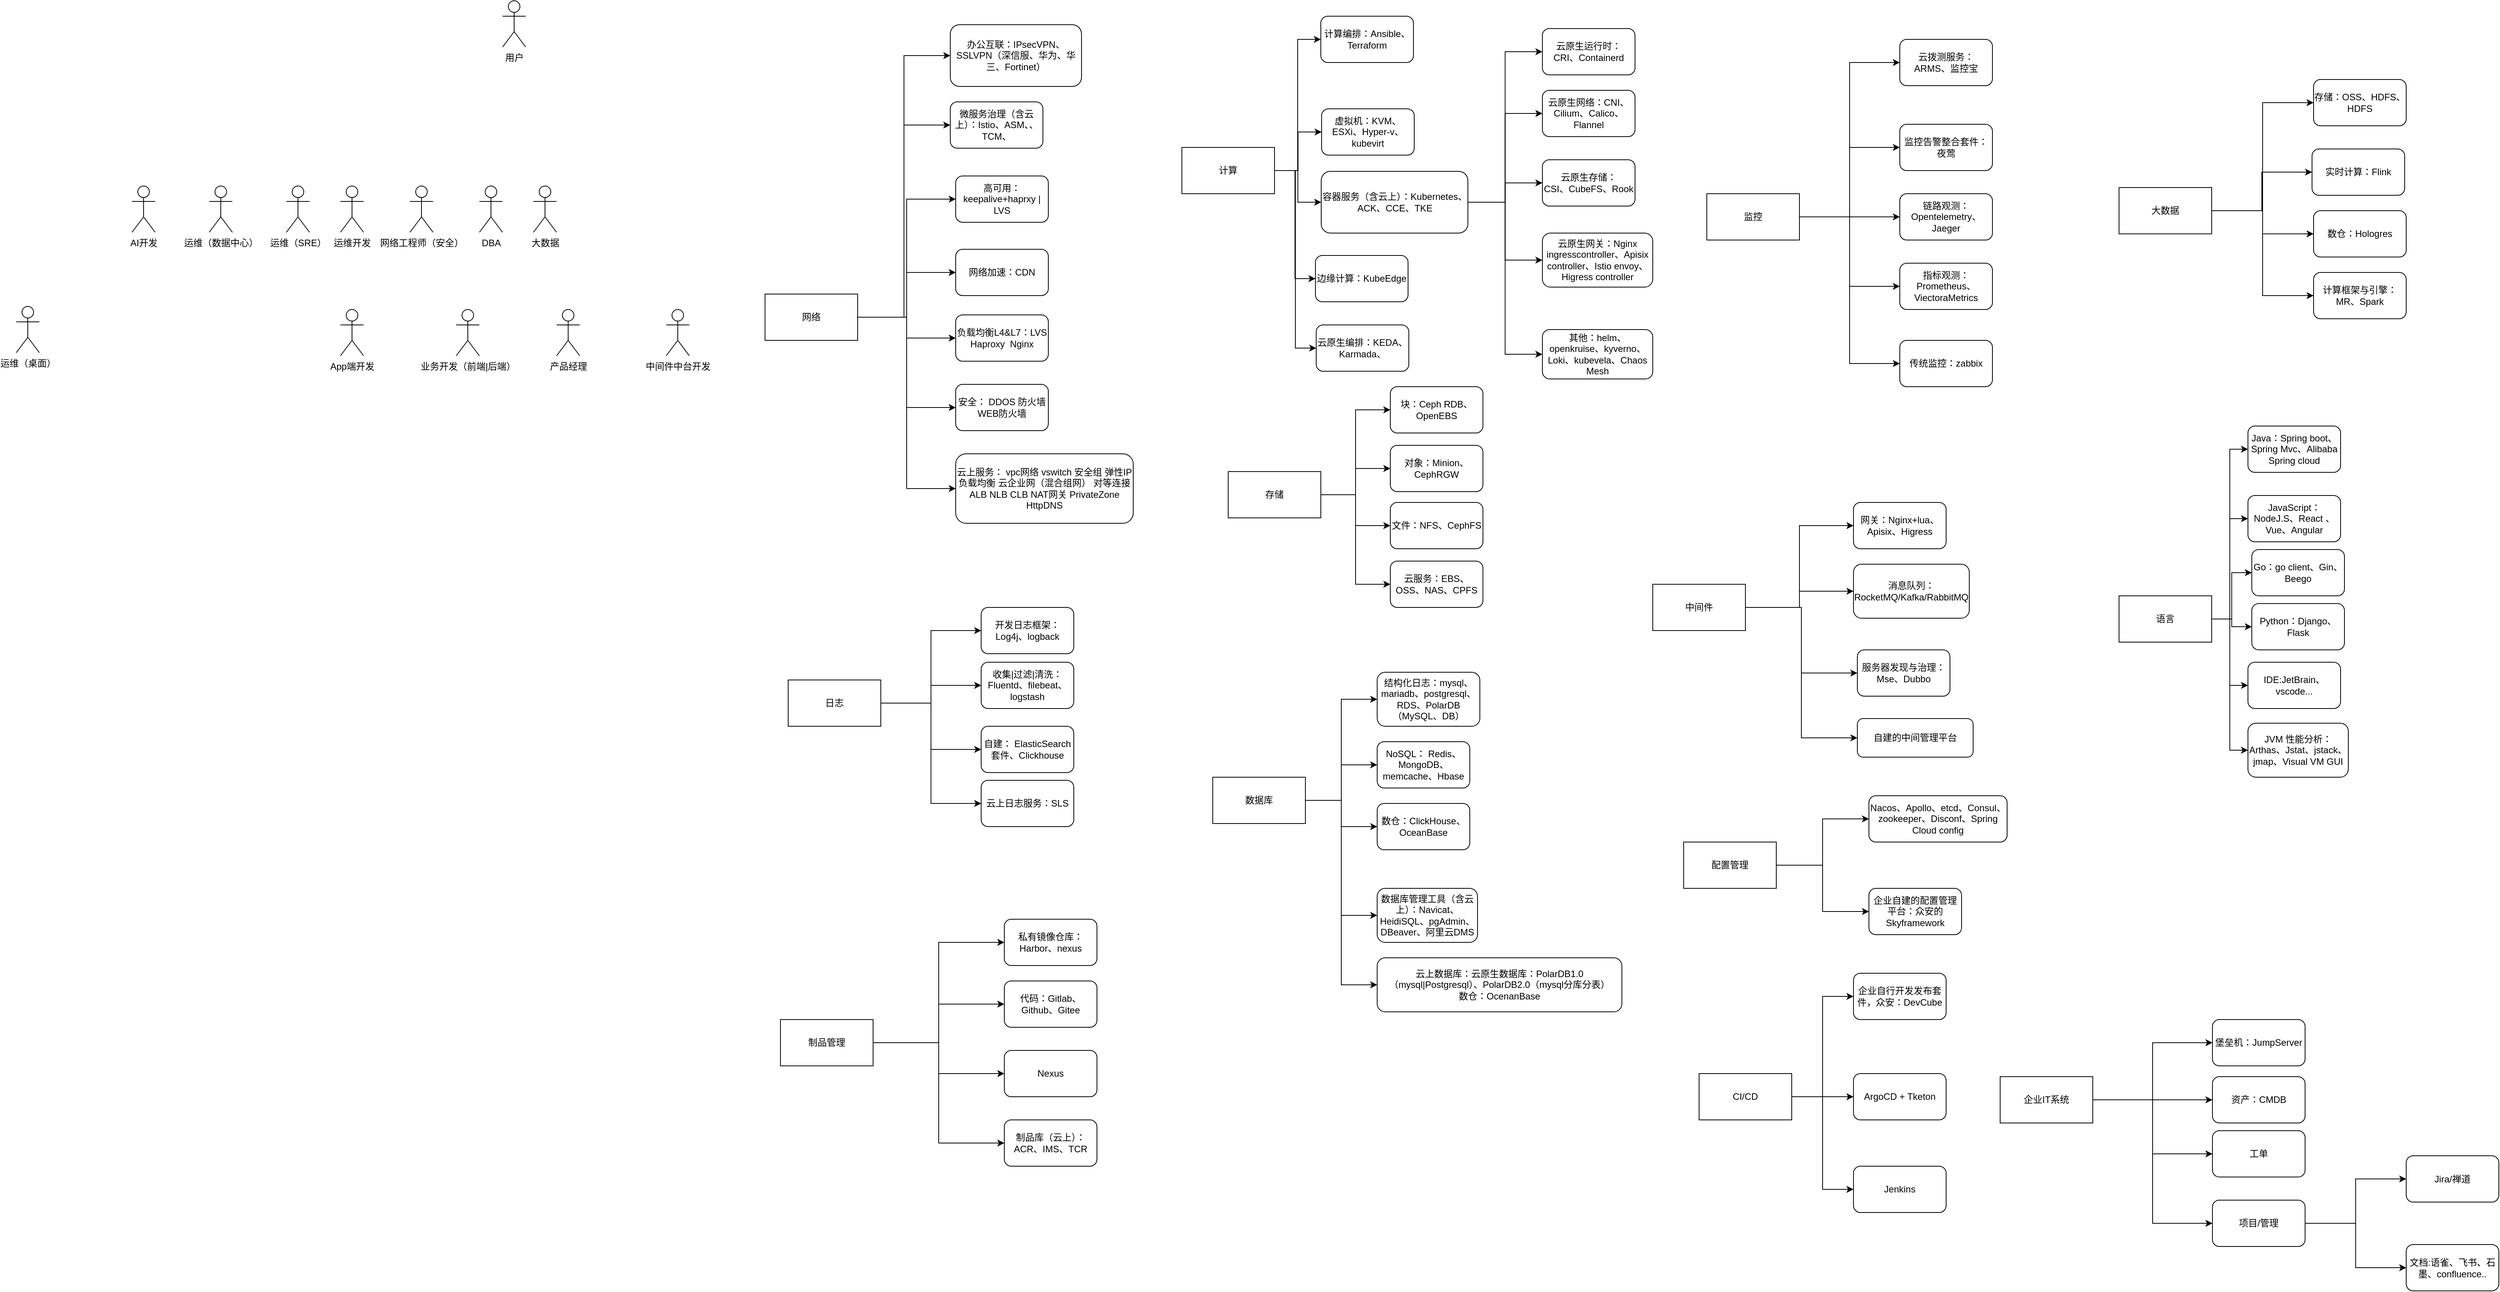 <mxfile version="25.0.3">
  <diagram name="第 1 页" id="kpIQoOo-SqKmBoQv5uoG">
    <mxGraphModel dx="3804" dy="2199" grid="1" gridSize="10" guides="1" tooltips="1" connect="1" arrows="1" fold="1" page="1" pageScale="1" pageWidth="827" pageHeight="1169" math="0" shadow="0">
      <root>
        <mxCell id="0" />
        <mxCell id="1" parent="0" />
        <mxCell id="C2c8WaAtsum3YVKJCmWT-10" style="edgeStyle=orthogonalEdgeStyle;rounded=0;orthogonalLoop=1;jettySize=auto;html=1;entryX=0;entryY=0.5;entryDx=0;entryDy=0;" edge="1" parent="1" source="rpXHInRyXJkPKSwSxWvP-1" target="C2c8WaAtsum3YVKJCmWT-9">
          <mxGeometry relative="1" as="geometry" />
        </mxCell>
        <mxCell id="C2c8WaAtsum3YVKJCmWT-12" style="edgeStyle=orthogonalEdgeStyle;rounded=0;orthogonalLoop=1;jettySize=auto;html=1;entryX=0;entryY=0.5;entryDx=0;entryDy=0;" edge="1" parent="1" source="rpXHInRyXJkPKSwSxWvP-1" target="C2c8WaAtsum3YVKJCmWT-11">
          <mxGeometry relative="1" as="geometry" />
        </mxCell>
        <mxCell id="C2c8WaAtsum3YVKJCmWT-38" style="edgeStyle=orthogonalEdgeStyle;rounded=0;orthogonalLoop=1;jettySize=auto;html=1;entryX=0;entryY=0.5;entryDx=0;entryDy=0;" edge="1" parent="1" source="rpXHInRyXJkPKSwSxWvP-1" target="C2c8WaAtsum3YVKJCmWT-37">
          <mxGeometry relative="1" as="geometry" />
        </mxCell>
        <mxCell id="C2c8WaAtsum3YVKJCmWT-79" style="edgeStyle=orthogonalEdgeStyle;rounded=0;orthogonalLoop=1;jettySize=auto;html=1;entryX=0;entryY=0.5;entryDx=0;entryDy=0;" edge="1" parent="1" source="rpXHInRyXJkPKSwSxWvP-1" target="C2c8WaAtsum3YVKJCmWT-78">
          <mxGeometry relative="1" as="geometry" />
        </mxCell>
        <mxCell id="C2c8WaAtsum3YVKJCmWT-85" style="edgeStyle=orthogonalEdgeStyle;rounded=0;orthogonalLoop=1;jettySize=auto;html=1;entryX=0;entryY=0.5;entryDx=0;entryDy=0;" edge="1" parent="1" source="rpXHInRyXJkPKSwSxWvP-1" target="C2c8WaAtsum3YVKJCmWT-84">
          <mxGeometry relative="1" as="geometry" />
        </mxCell>
        <mxCell id="rpXHInRyXJkPKSwSxWvP-1" value="计算" style="rounded=0;whiteSpace=wrap;html=1;" parent="1" vertex="1">
          <mxGeometry x="240" y="-320" width="120" height="60" as="geometry" />
        </mxCell>
        <mxCell id="rpXHInRyXJkPKSwSxWvP-61" style="edgeStyle=orthogonalEdgeStyle;rounded=0;orthogonalLoop=1;jettySize=auto;html=1;entryX=0;entryY=0.5;entryDx=0;entryDy=0;" parent="1" source="rpXHInRyXJkPKSwSxWvP-2" target="rpXHInRyXJkPKSwSxWvP-60" edge="1">
          <mxGeometry relative="1" as="geometry" />
        </mxCell>
        <mxCell id="rpXHInRyXJkPKSwSxWvP-68" style="edgeStyle=orthogonalEdgeStyle;rounded=0;orthogonalLoop=1;jettySize=auto;html=1;entryX=0;entryY=0.5;entryDx=0;entryDy=0;" parent="1" source="rpXHInRyXJkPKSwSxWvP-2" target="rpXHInRyXJkPKSwSxWvP-66" edge="1">
          <mxGeometry relative="1" as="geometry" />
        </mxCell>
        <mxCell id="rpXHInRyXJkPKSwSxWvP-69" style="edgeStyle=orthogonalEdgeStyle;rounded=0;orthogonalLoop=1;jettySize=auto;html=1;" parent="1" source="rpXHInRyXJkPKSwSxWvP-2" target="rpXHInRyXJkPKSwSxWvP-67" edge="1">
          <mxGeometry relative="1" as="geometry" />
        </mxCell>
        <mxCell id="rpXHInRyXJkPKSwSxWvP-73" style="edgeStyle=orthogonalEdgeStyle;rounded=0;orthogonalLoop=1;jettySize=auto;html=1;entryX=0;entryY=0.5;entryDx=0;entryDy=0;" parent="1" source="rpXHInRyXJkPKSwSxWvP-2" target="rpXHInRyXJkPKSwSxWvP-71" edge="1">
          <mxGeometry relative="1" as="geometry" />
        </mxCell>
        <mxCell id="C2c8WaAtsum3YVKJCmWT-29" style="edgeStyle=orthogonalEdgeStyle;rounded=0;orthogonalLoop=1;jettySize=auto;html=1;entryX=0;entryY=0.5;entryDx=0;entryDy=0;" edge="1" parent="1" source="rpXHInRyXJkPKSwSxWvP-2" target="rpXHInRyXJkPKSwSxWvP-70">
          <mxGeometry relative="1" as="geometry" />
        </mxCell>
        <mxCell id="C2c8WaAtsum3YVKJCmWT-36" style="edgeStyle=orthogonalEdgeStyle;rounded=0;orthogonalLoop=1;jettySize=auto;html=1;entryX=0;entryY=0.5;entryDx=0;entryDy=0;" edge="1" parent="1" source="rpXHInRyXJkPKSwSxWvP-2" target="C2c8WaAtsum3YVKJCmWT-35">
          <mxGeometry relative="1" as="geometry" />
        </mxCell>
        <mxCell id="C2c8WaAtsum3YVKJCmWT-63" style="edgeStyle=orthogonalEdgeStyle;rounded=0;orthogonalLoop=1;jettySize=auto;html=1;entryX=0;entryY=0.5;entryDx=0;entryDy=0;" edge="1" parent="1" source="rpXHInRyXJkPKSwSxWvP-2" target="C2c8WaAtsum3YVKJCmWT-62">
          <mxGeometry relative="1" as="geometry" />
        </mxCell>
        <mxCell id="rpXHInRyXJkPKSwSxWvP-2" value="网络" style="rounded=0;whiteSpace=wrap;html=1;" parent="1" vertex="1">
          <mxGeometry x="-300" y="-130" width="120" height="60" as="geometry" />
        </mxCell>
        <mxCell id="rpXHInRyXJkPKSwSxWvP-74" style="edgeStyle=orthogonalEdgeStyle;rounded=0;orthogonalLoop=1;jettySize=auto;html=1;entryX=0;entryY=0.5;entryDx=0;entryDy=0;" parent="1" source="rpXHInRyXJkPKSwSxWvP-3" target="rpXHInRyXJkPKSwSxWvP-64" edge="1">
          <mxGeometry relative="1" as="geometry" />
        </mxCell>
        <mxCell id="rpXHInRyXJkPKSwSxWvP-75" style="edgeStyle=orthogonalEdgeStyle;rounded=0;orthogonalLoop=1;jettySize=auto;html=1;entryX=0;entryY=0.5;entryDx=0;entryDy=0;" parent="1" source="rpXHInRyXJkPKSwSxWvP-3" target="rpXHInRyXJkPKSwSxWvP-62" edge="1">
          <mxGeometry relative="1" as="geometry" />
        </mxCell>
        <mxCell id="rpXHInRyXJkPKSwSxWvP-76" style="edgeStyle=orthogonalEdgeStyle;rounded=0;orthogonalLoop=1;jettySize=auto;html=1;entryX=0;entryY=0.5;entryDx=0;entryDy=0;" parent="1" source="rpXHInRyXJkPKSwSxWvP-3" target="rpXHInRyXJkPKSwSxWvP-63" edge="1">
          <mxGeometry relative="1" as="geometry" />
        </mxCell>
        <mxCell id="C2c8WaAtsum3YVKJCmWT-45" style="edgeStyle=orthogonalEdgeStyle;rounded=0;orthogonalLoop=1;jettySize=auto;html=1;entryX=0;entryY=0.5;entryDx=0;entryDy=0;" edge="1" parent="1" source="rpXHInRyXJkPKSwSxWvP-3" target="C2c8WaAtsum3YVKJCmWT-44">
          <mxGeometry relative="1" as="geometry" />
        </mxCell>
        <mxCell id="rpXHInRyXJkPKSwSxWvP-3" value="存储" style="rounded=0;whiteSpace=wrap;html=1;" parent="1" vertex="1">
          <mxGeometry x="300" y="100" width="120" height="60" as="geometry" />
        </mxCell>
        <mxCell id="C2c8WaAtsum3YVKJCmWT-3" style="edgeStyle=orthogonalEdgeStyle;rounded=0;orthogonalLoop=1;jettySize=auto;html=1;entryX=0;entryY=0.5;entryDx=0;entryDy=0;" edge="1" parent="1" source="rpXHInRyXJkPKSwSxWvP-4" target="C2c8WaAtsum3YVKJCmWT-2">
          <mxGeometry relative="1" as="geometry" />
        </mxCell>
        <mxCell id="C2c8WaAtsum3YVKJCmWT-5" style="edgeStyle=orthogonalEdgeStyle;rounded=0;orthogonalLoop=1;jettySize=auto;html=1;entryX=0;entryY=0.5;entryDx=0;entryDy=0;" edge="1" parent="1" source="rpXHInRyXJkPKSwSxWvP-4" target="C2c8WaAtsum3YVKJCmWT-4">
          <mxGeometry relative="1" as="geometry" />
        </mxCell>
        <mxCell id="C2c8WaAtsum3YVKJCmWT-18" style="edgeStyle=orthogonalEdgeStyle;rounded=0;orthogonalLoop=1;jettySize=auto;html=1;entryX=0;entryY=0.5;entryDx=0;entryDy=0;" edge="1" parent="1" source="rpXHInRyXJkPKSwSxWvP-4" target="C2c8WaAtsum3YVKJCmWT-17">
          <mxGeometry relative="1" as="geometry" />
        </mxCell>
        <mxCell id="rpXHInRyXJkPKSwSxWvP-4" value="CI/CD" style="rounded=0;whiteSpace=wrap;html=1;" parent="1" vertex="1">
          <mxGeometry x="910" y="880" width="120" height="60" as="geometry" />
        </mxCell>
        <mxCell id="C2c8WaAtsum3YVKJCmWT-6" style="edgeStyle=orthogonalEdgeStyle;rounded=0;orthogonalLoop=1;jettySize=auto;html=1;entryX=0;entryY=0.5;entryDx=0;entryDy=0;" edge="1" parent="1" source="rpXHInRyXJkPKSwSxWvP-5" target="rpXHInRyXJkPKSwSxWvP-51">
          <mxGeometry relative="1" as="geometry" />
        </mxCell>
        <mxCell id="C2c8WaAtsum3YVKJCmWT-7" style="edgeStyle=orthogonalEdgeStyle;rounded=0;orthogonalLoop=1;jettySize=auto;html=1;entryX=0;entryY=0.5;entryDx=0;entryDy=0;" edge="1" parent="1" source="rpXHInRyXJkPKSwSxWvP-5" target="rpXHInRyXJkPKSwSxWvP-50">
          <mxGeometry relative="1" as="geometry" />
        </mxCell>
        <mxCell id="C2c8WaAtsum3YVKJCmWT-21" style="edgeStyle=orthogonalEdgeStyle;rounded=0;orthogonalLoop=1;jettySize=auto;html=1;entryX=0;entryY=0.5;entryDx=0;entryDy=0;" edge="1" parent="1" source="rpXHInRyXJkPKSwSxWvP-5" target="C2c8WaAtsum3YVKJCmWT-20">
          <mxGeometry relative="1" as="geometry" />
        </mxCell>
        <mxCell id="C2c8WaAtsum3YVKJCmWT-23" style="edgeStyle=orthogonalEdgeStyle;rounded=0;orthogonalLoop=1;jettySize=auto;html=1;entryX=0;entryY=0.5;entryDx=0;entryDy=0;" edge="1" parent="1" source="rpXHInRyXJkPKSwSxWvP-5" target="C2c8WaAtsum3YVKJCmWT-22">
          <mxGeometry relative="1" as="geometry" />
        </mxCell>
        <mxCell id="C2c8WaAtsum3YVKJCmWT-30" style="edgeStyle=orthogonalEdgeStyle;rounded=0;orthogonalLoop=1;jettySize=auto;html=1;entryX=0;entryY=0.5;entryDx=0;entryDy=0;" edge="1" parent="1" source="rpXHInRyXJkPKSwSxWvP-5" target="C2c8WaAtsum3YVKJCmWT-24">
          <mxGeometry relative="1" as="geometry" />
        </mxCell>
        <mxCell id="rpXHInRyXJkPKSwSxWvP-5" value="监控" style="rounded=0;whiteSpace=wrap;html=1;" parent="1" vertex="1">
          <mxGeometry x="920" y="-260" width="120" height="60" as="geometry" />
        </mxCell>
        <mxCell id="C2c8WaAtsum3YVKJCmWT-13" style="edgeStyle=orthogonalEdgeStyle;rounded=0;orthogonalLoop=1;jettySize=auto;html=1;entryX=0;entryY=0.5;entryDx=0;entryDy=0;" edge="1" parent="1" source="rpXHInRyXJkPKSwSxWvP-8" target="rpXHInRyXJkPKSwSxWvP-57">
          <mxGeometry relative="1" as="geometry" />
        </mxCell>
        <mxCell id="C2c8WaAtsum3YVKJCmWT-14" style="edgeStyle=orthogonalEdgeStyle;rounded=0;orthogonalLoop=1;jettySize=auto;html=1;entryX=0;entryY=0.5;entryDx=0;entryDy=0;" edge="1" parent="1" source="rpXHInRyXJkPKSwSxWvP-8" target="rpXHInRyXJkPKSwSxWvP-58">
          <mxGeometry relative="1" as="geometry" />
        </mxCell>
        <mxCell id="C2c8WaAtsum3YVKJCmWT-15" style="edgeStyle=orthogonalEdgeStyle;rounded=0;orthogonalLoop=1;jettySize=auto;html=1;entryX=0;entryY=0.5;entryDx=0;entryDy=0;" edge="1" parent="1" source="rpXHInRyXJkPKSwSxWvP-8" target="rpXHInRyXJkPKSwSxWvP-59">
          <mxGeometry relative="1" as="geometry" />
        </mxCell>
        <mxCell id="C2c8WaAtsum3YVKJCmWT-43" style="edgeStyle=orthogonalEdgeStyle;rounded=0;orthogonalLoop=1;jettySize=auto;html=1;entryX=0;entryY=0.5;entryDx=0;entryDy=0;" edge="1" parent="1" source="rpXHInRyXJkPKSwSxWvP-8" target="C2c8WaAtsum3YVKJCmWT-42">
          <mxGeometry relative="1" as="geometry" />
        </mxCell>
        <mxCell id="rpXHInRyXJkPKSwSxWvP-8" value="制品管理" style="rounded=0;whiteSpace=wrap;html=1;" parent="1" vertex="1">
          <mxGeometry x="-280" y="810" width="120" height="60" as="geometry" />
        </mxCell>
        <mxCell id="rpXHInRyXJkPKSwSxWvP-56" style="edgeStyle=orthogonalEdgeStyle;rounded=0;orthogonalLoop=1;jettySize=auto;html=1;" parent="1" source="rpXHInRyXJkPKSwSxWvP-9" target="rpXHInRyXJkPKSwSxWvP-55" edge="1">
          <mxGeometry relative="1" as="geometry" />
        </mxCell>
        <mxCell id="C2c8WaAtsum3YVKJCmWT-1" style="edgeStyle=orthogonalEdgeStyle;rounded=0;orthogonalLoop=1;jettySize=auto;html=1;entryX=0;entryY=0.5;entryDx=0;entryDy=0;" edge="1" parent="1" source="rpXHInRyXJkPKSwSxWvP-9" target="rpXHInRyXJkPKSwSxWvP-72">
          <mxGeometry relative="1" as="geometry" />
        </mxCell>
        <mxCell id="C2c8WaAtsum3YVKJCmWT-76" style="edgeStyle=orthogonalEdgeStyle;rounded=0;orthogonalLoop=1;jettySize=auto;html=1;entryX=0;entryY=0.5;entryDx=0;entryDy=0;" edge="1" parent="1" source="rpXHInRyXJkPKSwSxWvP-9" target="C2c8WaAtsum3YVKJCmWT-74">
          <mxGeometry relative="1" as="geometry" />
        </mxCell>
        <mxCell id="C2c8WaAtsum3YVKJCmWT-77" style="edgeStyle=orthogonalEdgeStyle;rounded=0;orthogonalLoop=1;jettySize=auto;html=1;entryX=0;entryY=0.5;entryDx=0;entryDy=0;" edge="1" parent="1" source="rpXHInRyXJkPKSwSxWvP-9" target="C2c8WaAtsum3YVKJCmWT-75">
          <mxGeometry relative="1" as="geometry" />
        </mxCell>
        <mxCell id="rpXHInRyXJkPKSwSxWvP-9" value="日志" style="rounded=0;whiteSpace=wrap;html=1;" parent="1" vertex="1">
          <mxGeometry x="-270" y="370" width="120" height="60" as="geometry" />
        </mxCell>
        <mxCell id="rpXHInRyXJkPKSwSxWvP-53" style="edgeStyle=orthogonalEdgeStyle;rounded=0;orthogonalLoop=1;jettySize=auto;html=1;entryX=0;entryY=0.5;entryDx=0;entryDy=0;" parent="1" source="rpXHInRyXJkPKSwSxWvP-10" target="rpXHInRyXJkPKSwSxWvP-47" edge="1">
          <mxGeometry relative="1" as="geometry" />
        </mxCell>
        <mxCell id="rpXHInRyXJkPKSwSxWvP-54" style="edgeStyle=orthogonalEdgeStyle;rounded=0;orthogonalLoop=1;jettySize=auto;html=1;entryX=0;entryY=0.5;entryDx=0;entryDy=0;" parent="1" source="rpXHInRyXJkPKSwSxWvP-10" target="rpXHInRyXJkPKSwSxWvP-48" edge="1">
          <mxGeometry relative="1" as="geometry" />
        </mxCell>
        <mxCell id="C2c8WaAtsum3YVKJCmWT-33" style="edgeStyle=orthogonalEdgeStyle;rounded=0;orthogonalLoop=1;jettySize=auto;html=1;entryX=0;entryY=0.5;entryDx=0;entryDy=0;" edge="1" parent="1" source="rpXHInRyXJkPKSwSxWvP-10" target="C2c8WaAtsum3YVKJCmWT-32">
          <mxGeometry relative="1" as="geometry" />
        </mxCell>
        <mxCell id="C2c8WaAtsum3YVKJCmWT-34" style="edgeStyle=orthogonalEdgeStyle;rounded=0;orthogonalLoop=1;jettySize=auto;html=1;entryX=0;entryY=0.5;entryDx=0;entryDy=0;" edge="1" parent="1" source="rpXHInRyXJkPKSwSxWvP-10" target="C2c8WaAtsum3YVKJCmWT-31">
          <mxGeometry relative="1" as="geometry" />
        </mxCell>
        <mxCell id="rpXHInRyXJkPKSwSxWvP-10" value="中间件" style="rounded=0;whiteSpace=wrap;html=1;" parent="1" vertex="1">
          <mxGeometry x="850" y="246" width="120" height="60" as="geometry" />
        </mxCell>
        <mxCell id="rpXHInRyXJkPKSwSxWvP-11" value="用户" style="shape=umlActor;verticalLabelPosition=bottom;verticalAlign=top;html=1;outlineConnect=0;" parent="1" vertex="1">
          <mxGeometry x="-640" y="-510" width="30" height="60" as="geometry" />
        </mxCell>
        <mxCell id="rpXHInRyXJkPKSwSxWvP-14" value="运维（桌面&lt;span style=&quot;background-color: initial;&quot;&gt;）&lt;/span&gt;" style="shape=umlActor;verticalLabelPosition=bottom;verticalAlign=top;html=1;outlineConnect=0;" parent="1" vertex="1">
          <mxGeometry x="-1270" y="-114" width="30" height="60" as="geometry" />
        </mxCell>
        <mxCell id="rpXHInRyXJkPKSwSxWvP-15" value="运维（SRE）" style="shape=umlActor;verticalLabelPosition=bottom;verticalAlign=top;html=1;outlineConnect=0;" parent="1" vertex="1">
          <mxGeometry x="-920" y="-270" width="30" height="60" as="geometry" />
        </mxCell>
        <mxCell id="rpXHInRyXJkPKSwSxWvP-16" value="产品经理" style="shape=umlActor;verticalLabelPosition=bottom;verticalAlign=top;html=1;outlineConnect=0;" parent="1" vertex="1">
          <mxGeometry x="-570" y="-110" width="30" height="60" as="geometry" />
        </mxCell>
        <mxCell id="rpXHInRyXJkPKSwSxWvP-18" value="运维（数据中心&lt;span style=&quot;background-color: initial;&quot;&gt;）&lt;/span&gt;" style="shape=umlActor;verticalLabelPosition=bottom;verticalAlign=top;html=1;outlineConnect=0;" parent="1" vertex="1">
          <mxGeometry x="-1020" y="-270" width="30" height="60" as="geometry" />
        </mxCell>
        <mxCell id="rpXHInRyXJkPKSwSxWvP-43" style="edgeStyle=orthogonalEdgeStyle;rounded=0;orthogonalLoop=1;jettySize=auto;html=1;entryX=0;entryY=0.5;entryDx=0;entryDy=0;" parent="1" source="rpXHInRyXJkPKSwSxWvP-21" target="rpXHInRyXJkPKSwSxWvP-39" edge="1">
          <mxGeometry relative="1" as="geometry" />
        </mxCell>
        <mxCell id="rpXHInRyXJkPKSwSxWvP-44" style="edgeStyle=orthogonalEdgeStyle;rounded=0;orthogonalLoop=1;jettySize=auto;html=1;" parent="1" source="rpXHInRyXJkPKSwSxWvP-21" target="rpXHInRyXJkPKSwSxWvP-40" edge="1">
          <mxGeometry relative="1" as="geometry" />
        </mxCell>
        <mxCell id="rpXHInRyXJkPKSwSxWvP-45" style="edgeStyle=orthogonalEdgeStyle;rounded=0;orthogonalLoop=1;jettySize=auto;html=1;entryX=0;entryY=0.5;entryDx=0;entryDy=0;" parent="1" source="rpXHInRyXJkPKSwSxWvP-21" target="rpXHInRyXJkPKSwSxWvP-41" edge="1">
          <mxGeometry relative="1" as="geometry" />
        </mxCell>
        <mxCell id="rpXHInRyXJkPKSwSxWvP-46" style="edgeStyle=orthogonalEdgeStyle;rounded=0;orthogonalLoop=1;jettySize=auto;html=1;entryX=0;entryY=0.5;entryDx=0;entryDy=0;" parent="1" source="rpXHInRyXJkPKSwSxWvP-21" target="rpXHInRyXJkPKSwSxWvP-42" edge="1">
          <mxGeometry relative="1" as="geometry" />
        </mxCell>
        <mxCell id="C2c8WaAtsum3YVKJCmWT-65" style="edgeStyle=orthogonalEdgeStyle;rounded=0;orthogonalLoop=1;jettySize=auto;html=1;entryX=0;entryY=0.5;entryDx=0;entryDy=0;" edge="1" parent="1" source="rpXHInRyXJkPKSwSxWvP-21" target="C2c8WaAtsum3YVKJCmWT-64">
          <mxGeometry relative="1" as="geometry" />
        </mxCell>
        <mxCell id="rpXHInRyXJkPKSwSxWvP-21" value="数据库" style="rounded=0;whiteSpace=wrap;html=1;" parent="1" vertex="1">
          <mxGeometry x="280" y="496" width="120" height="60" as="geometry" />
        </mxCell>
        <mxCell id="rpXHInRyXJkPKSwSxWvP-32" style="edgeStyle=orthogonalEdgeStyle;rounded=0;orthogonalLoop=1;jettySize=auto;html=1;entryX=0;entryY=0.5;entryDx=0;entryDy=0;" parent="1" source="rpXHInRyXJkPKSwSxWvP-29" target="rpXHInRyXJkPKSwSxWvP-34" edge="1">
          <mxGeometry relative="1" as="geometry">
            <mxPoint x="994" y="435" as="targetPoint" />
          </mxGeometry>
        </mxCell>
        <mxCell id="C2c8WaAtsum3YVKJCmWT-96" style="edgeStyle=orthogonalEdgeStyle;rounded=0;orthogonalLoop=1;jettySize=auto;html=1;entryX=0;entryY=0.5;entryDx=0;entryDy=0;" edge="1" parent="1" source="rpXHInRyXJkPKSwSxWvP-29" target="C2c8WaAtsum3YVKJCmWT-95">
          <mxGeometry relative="1" as="geometry" />
        </mxCell>
        <mxCell id="C2c8WaAtsum3YVKJCmWT-101" style="edgeStyle=orthogonalEdgeStyle;rounded=0;orthogonalLoop=1;jettySize=auto;html=1;entryX=0;entryY=0.5;entryDx=0;entryDy=0;" edge="1" parent="1" source="rpXHInRyXJkPKSwSxWvP-29" target="C2c8WaAtsum3YVKJCmWT-98">
          <mxGeometry relative="1" as="geometry" />
        </mxCell>
        <mxCell id="C2c8WaAtsum3YVKJCmWT-102" style="edgeStyle=orthogonalEdgeStyle;rounded=0;orthogonalLoop=1;jettySize=auto;html=1;entryX=0;entryY=0.5;entryDx=0;entryDy=0;" edge="1" parent="1" source="rpXHInRyXJkPKSwSxWvP-29" target="C2c8WaAtsum3YVKJCmWT-100">
          <mxGeometry relative="1" as="geometry" />
        </mxCell>
        <mxCell id="C2c8WaAtsum3YVKJCmWT-103" style="edgeStyle=orthogonalEdgeStyle;rounded=0;orthogonalLoop=1;jettySize=auto;html=1;entryX=0;entryY=0.5;entryDx=0;entryDy=0;" edge="1" parent="1" source="rpXHInRyXJkPKSwSxWvP-29" target="C2c8WaAtsum3YVKJCmWT-97">
          <mxGeometry relative="1" as="geometry" />
        </mxCell>
        <mxCell id="C2c8WaAtsum3YVKJCmWT-104" style="edgeStyle=orthogonalEdgeStyle;rounded=0;orthogonalLoop=1;jettySize=auto;html=1;entryX=0;entryY=0.5;entryDx=0;entryDy=0;" edge="1" parent="1" source="rpXHInRyXJkPKSwSxWvP-29" target="C2c8WaAtsum3YVKJCmWT-99">
          <mxGeometry relative="1" as="geometry" />
        </mxCell>
        <mxCell id="rpXHInRyXJkPKSwSxWvP-29" value="语言" style="rounded=0;whiteSpace=wrap;html=1;" parent="1" vertex="1">
          <mxGeometry x="1454" y="261" width="120" height="60" as="geometry" />
        </mxCell>
        <mxCell id="rpXHInRyXJkPKSwSxWvP-33" value="资产：CMDB" style="rounded=1;whiteSpace=wrap;html=1;" parent="1" vertex="1">
          <mxGeometry x="1575" y="884" width="120" height="60" as="geometry" />
        </mxCell>
        <mxCell id="rpXHInRyXJkPKSwSxWvP-34" value="IDE:JetBrain、vscode..." style="rounded=1;whiteSpace=wrap;html=1;" parent="1" vertex="1">
          <mxGeometry x="1621" y="347" width="120" height="60" as="geometry" />
        </mxCell>
        <mxCell id="rpXHInRyXJkPKSwSxWvP-37" style="edgeStyle=orthogonalEdgeStyle;rounded=0;orthogonalLoop=1;jettySize=auto;html=1;entryX=0;entryY=0.5;entryDx=0;entryDy=0;" parent="1" source="rpXHInRyXJkPKSwSxWvP-35" target="rpXHInRyXJkPKSwSxWvP-36" edge="1">
          <mxGeometry relative="1" as="geometry" />
        </mxCell>
        <mxCell id="C2c8WaAtsum3YVKJCmWT-16" style="edgeStyle=orthogonalEdgeStyle;rounded=0;orthogonalLoop=1;jettySize=auto;html=1;entryX=0;entryY=0.5;entryDx=0;entryDy=0;" edge="1" parent="1" source="rpXHInRyXJkPKSwSxWvP-35" target="rpXHInRyXJkPKSwSxWvP-52">
          <mxGeometry relative="1" as="geometry" />
        </mxCell>
        <mxCell id="rpXHInRyXJkPKSwSxWvP-35" value="配置管理" style="rounded=0;whiteSpace=wrap;html=1;" parent="1" vertex="1">
          <mxGeometry x="890" y="580" width="120" height="60" as="geometry" />
        </mxCell>
        <mxCell id="rpXHInRyXJkPKSwSxWvP-36" value="Nacos、Apollo、etcd、Consul、zookeeper、Disconf、Spring Cloud config" style="rounded=1;whiteSpace=wrap;html=1;" parent="1" vertex="1">
          <mxGeometry x="1130" y="520" width="179" height="60" as="geometry" />
        </mxCell>
        <mxCell id="rpXHInRyXJkPKSwSxWvP-39" value="结构化日志：mysql、mariadb、postgresql、RDS、PolarDB（MySQL、DB）" style="rounded=1;whiteSpace=wrap;html=1;" parent="1" vertex="1">
          <mxGeometry x="493" y="360" width="133" height="70" as="geometry" />
        </mxCell>
        <mxCell id="rpXHInRyXJkPKSwSxWvP-40" value="NoSQL： Redis、MongoDB、memcache、Hbase" style="rounded=1;whiteSpace=wrap;html=1;" parent="1" vertex="1">
          <mxGeometry x="493" y="450" width="120" height="60" as="geometry" />
        </mxCell>
        <mxCell id="rpXHInRyXJkPKSwSxWvP-41" value="数仓：ClickHouse、OceanBase" style="rounded=1;whiteSpace=wrap;html=1;" parent="1" vertex="1">
          <mxGeometry x="493" y="530" width="120" height="60" as="geometry" />
        </mxCell>
        <mxCell id="rpXHInRyXJkPKSwSxWvP-42" value="数据库管理工具（含云上）：Navicat、HeidiSQL、pgAdmin、DBeaver、阿里云DMS" style="rounded=1;whiteSpace=wrap;html=1;" parent="1" vertex="1">
          <mxGeometry x="493" y="640" width="130" height="70" as="geometry" />
        </mxCell>
        <mxCell id="rpXHInRyXJkPKSwSxWvP-47" value="消息队列：RocketMQ/Kafka/RabbitMQ" style="rounded=1;whiteSpace=wrap;html=1;" parent="1" vertex="1">
          <mxGeometry x="1110" y="220" width="150" height="70" as="geometry" />
        </mxCell>
        <mxCell id="rpXHInRyXJkPKSwSxWvP-48" value="自建的中间管理平台" style="rounded=1;whiteSpace=wrap;html=1;" parent="1" vertex="1">
          <mxGeometry x="1115" y="420" width="150" height="50" as="geometry" />
        </mxCell>
        <mxCell id="rpXHInRyXJkPKSwSxWvP-50" value="指标观测：Prometheus、ViectoraMetrics" style="rounded=1;whiteSpace=wrap;html=1;" parent="1" vertex="1">
          <mxGeometry x="1170" y="-170" width="120" height="60" as="geometry" />
        </mxCell>
        <mxCell id="rpXHInRyXJkPKSwSxWvP-51" value="链路观测：Opentelemetry、Jaeger" style="rounded=1;whiteSpace=wrap;html=1;" parent="1" vertex="1">
          <mxGeometry x="1170" y="-260" width="120" height="60" as="geometry" />
        </mxCell>
        <mxCell id="rpXHInRyXJkPKSwSxWvP-52" value="企业自建的配置管理平台：众安的Skyframework" style="rounded=1;whiteSpace=wrap;html=1;" parent="1" vertex="1">
          <mxGeometry x="1130" y="640" width="120" height="60" as="geometry" />
        </mxCell>
        <mxCell id="rpXHInRyXJkPKSwSxWvP-55" value="自建： ElasticSearch 套件&lt;span style=&quot;background-color: initial;&quot;&gt;、Clickhouse&lt;/span&gt;" style="rounded=1;whiteSpace=wrap;html=1;" parent="1" vertex="1">
          <mxGeometry x="-20" y="430" width="120" height="60" as="geometry" />
        </mxCell>
        <mxCell id="rpXHInRyXJkPKSwSxWvP-57" value="私有镜像仓库：Harbor、nexus" style="rounded=1;whiteSpace=wrap;html=1;" parent="1" vertex="1">
          <mxGeometry x="10" y="680" width="120" height="60" as="geometry" />
        </mxCell>
        <mxCell id="rpXHInRyXJkPKSwSxWvP-58" value="代码：Gitlab、Github、Gitee" style="rounded=1;whiteSpace=wrap;html=1;" parent="1" vertex="1">
          <mxGeometry x="10" y="760" width="120" height="60" as="geometry" />
        </mxCell>
        <mxCell id="rpXHInRyXJkPKSwSxWvP-59" value="Nexus" style="rounded=1;whiteSpace=wrap;html=1;" parent="1" vertex="1">
          <mxGeometry x="10" y="850" width="120" height="60" as="geometry" />
        </mxCell>
        <mxCell id="rpXHInRyXJkPKSwSxWvP-60" value="高可用：keepalive+haprxy | LVS" style="rounded=1;whiteSpace=wrap;html=1;" parent="1" vertex="1">
          <mxGeometry x="-53" y="-283" width="120" height="60" as="geometry" />
        </mxCell>
        <mxCell id="rpXHInRyXJkPKSwSxWvP-62" value="对象：Minion、CephRGW" style="rounded=1;whiteSpace=wrap;html=1;" parent="1" vertex="1">
          <mxGeometry x="510" y="66" width="120" height="60" as="geometry" />
        </mxCell>
        <mxCell id="rpXHInRyXJkPKSwSxWvP-63" value="文件：NFS、CephFS" style="rounded=1;whiteSpace=wrap;html=1;" parent="1" vertex="1">
          <mxGeometry x="510" y="140" width="120" height="60" as="geometry" />
        </mxCell>
        <mxCell id="rpXHInRyXJkPKSwSxWvP-64" value="块：Ceph RDB、OpenEBS" style="rounded=1;whiteSpace=wrap;html=1;" parent="1" vertex="1">
          <mxGeometry x="510" y="-10" width="120" height="60" as="geometry" />
        </mxCell>
        <mxCell id="C2c8WaAtsum3YVKJCmWT-68" style="edgeStyle=orthogonalEdgeStyle;rounded=0;orthogonalLoop=1;jettySize=auto;html=1;entryX=0;entryY=0.5;entryDx=0;entryDy=0;" edge="1" parent="1" source="rpXHInRyXJkPKSwSxWvP-65" target="C2c8WaAtsum3YVKJCmWT-66">
          <mxGeometry relative="1" as="geometry" />
        </mxCell>
        <mxCell id="C2c8WaAtsum3YVKJCmWT-69" style="edgeStyle=orthogonalEdgeStyle;rounded=0;orthogonalLoop=1;jettySize=auto;html=1;entryX=0;entryY=0.5;entryDx=0;entryDy=0;" edge="1" parent="1" source="rpXHInRyXJkPKSwSxWvP-65" target="C2c8WaAtsum3YVKJCmWT-67">
          <mxGeometry relative="1" as="geometry" />
        </mxCell>
        <mxCell id="C2c8WaAtsum3YVKJCmWT-72" style="edgeStyle=orthogonalEdgeStyle;rounded=0;orthogonalLoop=1;jettySize=auto;html=1;entryX=0;entryY=0.5;entryDx=0;entryDy=0;" edge="1" parent="1" source="rpXHInRyXJkPKSwSxWvP-65" target="C2c8WaAtsum3YVKJCmWT-71">
          <mxGeometry relative="1" as="geometry" />
        </mxCell>
        <mxCell id="C2c8WaAtsum3YVKJCmWT-73" style="edgeStyle=orthogonalEdgeStyle;rounded=0;orthogonalLoop=1;jettySize=auto;html=1;entryX=0;entryY=0.5;entryDx=0;entryDy=0;" edge="1" parent="1" source="rpXHInRyXJkPKSwSxWvP-65" target="C2c8WaAtsum3YVKJCmWT-70">
          <mxGeometry relative="1" as="geometry" />
        </mxCell>
        <mxCell id="rpXHInRyXJkPKSwSxWvP-65" value="大数据" style="rounded=0;whiteSpace=wrap;html=1;" parent="1" vertex="1">
          <mxGeometry x="1454" y="-268" width="120" height="60" as="geometry" />
        </mxCell>
        <mxCell id="rpXHInRyXJkPKSwSxWvP-66" value="网络加速：&lt;span style=&quot;background-color: initial;&quot;&gt;CDN&lt;/span&gt;" style="rounded=1;whiteSpace=wrap;html=1;" parent="1" vertex="1">
          <mxGeometry x="-53" y="-188" width="120" height="60" as="geometry" />
        </mxCell>
        <mxCell id="rpXHInRyXJkPKSwSxWvP-67" value="负载均衡L4&amp;amp;L7&lt;span style=&quot;background-color: initial;&quot;&gt;：LVS Haproxy&amp;nbsp; Nginx&lt;/span&gt;" style="rounded=1;whiteSpace=wrap;html=1;" parent="1" vertex="1">
          <mxGeometry x="-53" y="-103" width="120" height="60" as="geometry" />
        </mxCell>
        <mxCell id="rpXHInRyXJkPKSwSxWvP-70" value="安全： DDOS 防火墙 WEB防火墙" style="rounded=1;whiteSpace=wrap;html=1;" parent="1" vertex="1">
          <mxGeometry x="-53" y="-13" width="120" height="60" as="geometry" />
        </mxCell>
        <mxCell id="rpXHInRyXJkPKSwSxWvP-71" value="云上服务： vpc网络 vswitch 安全组 弹性IP 负载均衡 云企业网（混合组网） 对等连接 ALB NLB CLB NAT网关 PrivateZone HttpDNS" style="rounded=1;whiteSpace=wrap;html=1;" parent="1" vertex="1">
          <mxGeometry x="-53" y="77" width="230" height="90" as="geometry" />
        </mxCell>
        <mxCell id="rpXHInRyXJkPKSwSxWvP-72" value="云上日志服务：SLS" style="rounded=1;whiteSpace=wrap;html=1;" parent="1" vertex="1">
          <mxGeometry x="-20" y="500" width="120" height="60" as="geometry" />
        </mxCell>
        <mxCell id="C2c8WaAtsum3YVKJCmWT-2" value="Jenkins" style="rounded=1;whiteSpace=wrap;html=1;" vertex="1" parent="1">
          <mxGeometry x="1110" y="1000" width="120" height="60" as="geometry" />
        </mxCell>
        <mxCell id="C2c8WaAtsum3YVKJCmWT-4" value="ArgoCD + Tketon" style="rounded=1;whiteSpace=wrap;html=1;" vertex="1" parent="1">
          <mxGeometry x="1110" y="880" width="120" height="60" as="geometry" />
        </mxCell>
        <mxCell id="C2c8WaAtsum3YVKJCmWT-9" value="虚拟机：KVM、ESXi、Hyper-v、kubevirt" style="rounded=1;whiteSpace=wrap;html=1;" vertex="1" parent="1">
          <mxGeometry x="421" y="-370" width="120" height="60" as="geometry" />
        </mxCell>
        <mxCell id="C2c8WaAtsum3YVKJCmWT-81" style="edgeStyle=orthogonalEdgeStyle;rounded=0;orthogonalLoop=1;jettySize=auto;html=1;entryX=0;entryY=0.5;entryDx=0;entryDy=0;" edge="1" parent="1" source="C2c8WaAtsum3YVKJCmWT-11" target="C2c8WaAtsum3YVKJCmWT-80">
          <mxGeometry relative="1" as="geometry" />
        </mxCell>
        <mxCell id="C2c8WaAtsum3YVKJCmWT-91" style="edgeStyle=orthogonalEdgeStyle;rounded=0;orthogonalLoop=1;jettySize=auto;html=1;entryX=0;entryY=0.5;entryDx=0;entryDy=0;" edge="1" parent="1" source="C2c8WaAtsum3YVKJCmWT-11" target="C2c8WaAtsum3YVKJCmWT-88">
          <mxGeometry relative="1" as="geometry" />
        </mxCell>
        <mxCell id="C2c8WaAtsum3YVKJCmWT-92" style="edgeStyle=orthogonalEdgeStyle;rounded=0;orthogonalLoop=1;jettySize=auto;html=1;entryX=0;entryY=0.5;entryDx=0;entryDy=0;" edge="1" parent="1" source="C2c8WaAtsum3YVKJCmWT-11" target="C2c8WaAtsum3YVKJCmWT-87">
          <mxGeometry relative="1" as="geometry" />
        </mxCell>
        <mxCell id="C2c8WaAtsum3YVKJCmWT-93" style="edgeStyle=orthogonalEdgeStyle;rounded=0;orthogonalLoop=1;jettySize=auto;html=1;entryX=0;entryY=0.5;entryDx=0;entryDy=0;" edge="1" parent="1" source="C2c8WaAtsum3YVKJCmWT-11" target="C2c8WaAtsum3YVKJCmWT-90">
          <mxGeometry relative="1" as="geometry" />
        </mxCell>
        <mxCell id="C2c8WaAtsum3YVKJCmWT-94" style="edgeStyle=orthogonalEdgeStyle;rounded=0;orthogonalLoop=1;jettySize=auto;html=1;entryX=0;entryY=0.5;entryDx=0;entryDy=0;" edge="1" parent="1" source="C2c8WaAtsum3YVKJCmWT-11" target="C2c8WaAtsum3YVKJCmWT-89">
          <mxGeometry relative="1" as="geometry" />
        </mxCell>
        <mxCell id="C2c8WaAtsum3YVKJCmWT-11" value="容器服务（含云上）：Kubernetes、ACK、CCE、TKE" style="rounded=1;whiteSpace=wrap;html=1;" vertex="1" parent="1">
          <mxGeometry x="420.5" y="-289" width="190" height="80" as="geometry" />
        </mxCell>
        <mxCell id="C2c8WaAtsum3YVKJCmWT-17" value="企业自行开发发布套件，众安：DevCube" style="rounded=1;whiteSpace=wrap;html=1;" vertex="1" parent="1">
          <mxGeometry x="1110" y="750" width="120" height="60" as="geometry" />
        </mxCell>
        <mxCell id="C2c8WaAtsum3YVKJCmWT-26" style="edgeStyle=orthogonalEdgeStyle;rounded=0;orthogonalLoop=1;jettySize=auto;html=1;entryX=0;entryY=0.5;entryDx=0;entryDy=0;" edge="1" parent="1" source="C2c8WaAtsum3YVKJCmWT-19" target="rpXHInRyXJkPKSwSxWvP-33">
          <mxGeometry relative="1" as="geometry" />
        </mxCell>
        <mxCell id="C2c8WaAtsum3YVKJCmWT-28" style="edgeStyle=orthogonalEdgeStyle;rounded=0;orthogonalLoop=1;jettySize=auto;html=1;entryX=0;entryY=0.5;entryDx=0;entryDy=0;" edge="1" parent="1" source="C2c8WaAtsum3YVKJCmWT-19" target="C2c8WaAtsum3YVKJCmWT-27">
          <mxGeometry relative="1" as="geometry" />
        </mxCell>
        <mxCell id="C2c8WaAtsum3YVKJCmWT-47" style="edgeStyle=orthogonalEdgeStyle;rounded=0;orthogonalLoop=1;jettySize=auto;html=1;entryX=0;entryY=0.5;entryDx=0;entryDy=0;" edge="1" parent="1" source="C2c8WaAtsum3YVKJCmWT-19" target="C2c8WaAtsum3YVKJCmWT-46">
          <mxGeometry relative="1" as="geometry" />
        </mxCell>
        <mxCell id="C2c8WaAtsum3YVKJCmWT-108" style="edgeStyle=orthogonalEdgeStyle;rounded=0;orthogonalLoop=1;jettySize=auto;html=1;entryX=0;entryY=0.5;entryDx=0;entryDy=0;" edge="1" parent="1" source="C2c8WaAtsum3YVKJCmWT-19" target="C2c8WaAtsum3YVKJCmWT-105">
          <mxGeometry relative="1" as="geometry" />
        </mxCell>
        <mxCell id="C2c8WaAtsum3YVKJCmWT-19" value="企业IT系统" style="rounded=0;whiteSpace=wrap;html=1;" vertex="1" parent="1">
          <mxGeometry x="1300" y="884" width="120" height="60" as="geometry" />
        </mxCell>
        <mxCell id="C2c8WaAtsum3YVKJCmWT-20" value="传统监控：zabbix" style="rounded=1;whiteSpace=wrap;html=1;" vertex="1" parent="1">
          <mxGeometry x="1170" y="-70" width="120" height="60" as="geometry" />
        </mxCell>
        <mxCell id="C2c8WaAtsum3YVKJCmWT-22" value="监控告警整合套件：夜莺" style="rounded=1;whiteSpace=wrap;html=1;" vertex="1" parent="1">
          <mxGeometry x="1170" y="-350" width="120" height="60" as="geometry" />
        </mxCell>
        <mxCell id="C2c8WaAtsum3YVKJCmWT-24" value="云拨测服务：ARMS、监控宝" style="rounded=1;whiteSpace=wrap;html=1;" vertex="1" parent="1">
          <mxGeometry x="1170" y="-460" width="120" height="60" as="geometry" />
        </mxCell>
        <mxCell id="C2c8WaAtsum3YVKJCmWT-27" value="工单" style="rounded=1;whiteSpace=wrap;html=1;" vertex="1" parent="1">
          <mxGeometry x="1575" y="954" width="120" height="60" as="geometry" />
        </mxCell>
        <mxCell id="C2c8WaAtsum3YVKJCmWT-31" value="服务器发现与治理：Mse、Dubbo" style="rounded=1;whiteSpace=wrap;html=1;" vertex="1" parent="1">
          <mxGeometry x="1115" y="331" width="120" height="60" as="geometry" />
        </mxCell>
        <mxCell id="C2c8WaAtsum3YVKJCmWT-32" value="网关：Nginx+lua、Apisix、Higress" style="rounded=1;whiteSpace=wrap;html=1;" vertex="1" parent="1">
          <mxGeometry x="1110" y="140" width="120" height="60" as="geometry" />
        </mxCell>
        <mxCell id="C2c8WaAtsum3YVKJCmWT-35" value="微服务治理（含云上）：Istio、ASM、、TCM、" style="rounded=1;whiteSpace=wrap;html=1;" vertex="1" parent="1">
          <mxGeometry x="-60" y="-379" width="120" height="60" as="geometry" />
        </mxCell>
        <mxCell id="C2c8WaAtsum3YVKJCmWT-37" value="计算编排：Ansible、Terra&lt;span style=&quot;background-color: initial;&quot;&gt;form&lt;/span&gt;" style="rounded=1;whiteSpace=wrap;html=1;" vertex="1" parent="1">
          <mxGeometry x="420" y="-490" width="120" height="60" as="geometry" />
        </mxCell>
        <mxCell id="C2c8WaAtsum3YVKJCmWT-40" value="网络工程师（安全）" style="shape=umlActor;verticalLabelPosition=bottom;verticalAlign=top;html=1;outlineConnect=0;" vertex="1" parent="1">
          <mxGeometry x="-760" y="-270" width="30" height="60" as="geometry" />
        </mxCell>
        <mxCell id="C2c8WaAtsum3YVKJCmWT-41" value="运维开发" style="shape=umlActor;verticalLabelPosition=bottom;verticalAlign=top;html=1;outlineConnect=0;" vertex="1" parent="1">
          <mxGeometry x="-850" y="-270" width="30" height="60" as="geometry" />
        </mxCell>
        <mxCell id="C2c8WaAtsum3YVKJCmWT-42" value="制品库（云上）：ACR、IMS、TCR" style="rounded=1;whiteSpace=wrap;html=1;" vertex="1" parent="1">
          <mxGeometry x="10" y="940" width="120" height="60" as="geometry" />
        </mxCell>
        <mxCell id="C2c8WaAtsum3YVKJCmWT-44" value="云服务：EBS、OSS、NAS、CPFS" style="rounded=1;whiteSpace=wrap;html=1;" vertex="1" parent="1">
          <mxGeometry x="510" y="216" width="120" height="60" as="geometry" />
        </mxCell>
        <mxCell id="C2c8WaAtsum3YVKJCmWT-46" value="堡垒机：JumpServer" style="rounded=1;whiteSpace=wrap;html=1;" vertex="1" parent="1">
          <mxGeometry x="1575" y="810" width="120" height="60" as="geometry" />
        </mxCell>
        <mxCell id="C2c8WaAtsum3YVKJCmWT-48" value="Jira/禅道" style="rounded=1;whiteSpace=wrap;html=1;" vertex="1" parent="1">
          <mxGeometry x="1826" y="986.5" width="120" height="60" as="geometry" />
        </mxCell>
        <mxCell id="C2c8WaAtsum3YVKJCmWT-52" value="文档:语雀、飞书、石墨、confluence.." style="rounded=1;whiteSpace=wrap;html=1;" vertex="1" parent="1">
          <mxGeometry x="1826" y="1101.5" width="120" height="60" as="geometry" />
        </mxCell>
        <mxCell id="C2c8WaAtsum3YVKJCmWT-53" value="DBA" style="shape=umlActor;verticalLabelPosition=bottom;verticalAlign=top;html=1;outlineConnect=0;" vertex="1" parent="1">
          <mxGeometry x="-670" y="-270" width="30" height="60" as="geometry" />
        </mxCell>
        <mxCell id="C2c8WaAtsum3YVKJCmWT-54" value="大数据" style="shape=umlActor;verticalLabelPosition=bottom;verticalAlign=top;html=1;outlineConnect=0;" vertex="1" parent="1">
          <mxGeometry x="-600" y="-270" width="30" height="60" as="geometry" />
        </mxCell>
        <mxCell id="C2c8WaAtsum3YVKJCmWT-55" value="AI开发" style="shape=umlActor;verticalLabelPosition=bottom;verticalAlign=top;html=1;outlineConnect=0;" vertex="1" parent="1">
          <mxGeometry x="-1120" y="-270" width="30" height="60" as="geometry" />
        </mxCell>
        <mxCell id="C2c8WaAtsum3YVKJCmWT-57" value="业务开发（前端|后端）" style="shape=umlActor;verticalLabelPosition=bottom;verticalAlign=top;html=1;outlineConnect=0;" vertex="1" parent="1">
          <mxGeometry x="-700" y="-110" width="30" height="60" as="geometry" />
        </mxCell>
        <mxCell id="C2c8WaAtsum3YVKJCmWT-59" value="中间件中台开发" style="shape=umlActor;verticalLabelPosition=bottom;verticalAlign=top;html=1;outlineConnect=0;" vertex="1" parent="1">
          <mxGeometry x="-428" y="-110" width="30" height="60" as="geometry" />
        </mxCell>
        <mxCell id="C2c8WaAtsum3YVKJCmWT-60" value="App端开发" style="shape=umlActor;verticalLabelPosition=bottom;verticalAlign=top;html=1;outlineConnect=0;" vertex="1" parent="1">
          <mxGeometry x="-850" y="-110" width="30" height="60" as="geometry" />
        </mxCell>
        <mxCell id="C2c8WaAtsum3YVKJCmWT-62" value="办公互联：IPsecVPN、SSLVPN（深信服、华为、华三、Fortinet）" style="rounded=1;whiteSpace=wrap;html=1;" vertex="1" parent="1">
          <mxGeometry x="-60" y="-479" width="170" height="80" as="geometry" />
        </mxCell>
        <mxCell id="C2c8WaAtsum3YVKJCmWT-64" value="云上数据库：云原生数据库：PolarDB1.0（mysql|Postgresql）、PolarDB2.0（mysql分库分表）&lt;div&gt;数仓：OcenanBase&lt;/div&gt;" style="rounded=1;whiteSpace=wrap;html=1;" vertex="1" parent="1">
          <mxGeometry x="493" y="730" width="317" height="70" as="geometry" />
        </mxCell>
        <mxCell id="C2c8WaAtsum3YVKJCmWT-66" value="实时计算：Flink" style="rounded=1;whiteSpace=wrap;html=1;" vertex="1" parent="1">
          <mxGeometry x="1704" y="-318" width="120" height="60" as="geometry" />
        </mxCell>
        <mxCell id="C2c8WaAtsum3YVKJCmWT-67" value="数仓：Hologres" style="rounded=1;whiteSpace=wrap;html=1;" vertex="1" parent="1">
          <mxGeometry x="1706" y="-238" width="120" height="60" as="geometry" />
        </mxCell>
        <mxCell id="C2c8WaAtsum3YVKJCmWT-70" value="计算框架与引擎：MR、Spark" style="rounded=1;whiteSpace=wrap;html=1;" vertex="1" parent="1">
          <mxGeometry x="1706" y="-158" width="120" height="60" as="geometry" />
        </mxCell>
        <mxCell id="C2c8WaAtsum3YVKJCmWT-71" value="存储：OSS、HDFS、HDFS" style="rounded=1;whiteSpace=wrap;html=1;" vertex="1" parent="1">
          <mxGeometry x="1706" y="-408" width="120" height="60" as="geometry" />
        </mxCell>
        <mxCell id="C2c8WaAtsum3YVKJCmWT-74" value="收集|过滤|清洗：Fluentd、filebeat、logstash" style="rounded=1;whiteSpace=wrap;html=1;" vertex="1" parent="1">
          <mxGeometry x="-20" y="347" width="120" height="60" as="geometry" />
        </mxCell>
        <mxCell id="C2c8WaAtsum3YVKJCmWT-75" value="开发日志框架：Log4j、logback" style="rounded=1;whiteSpace=wrap;html=1;" vertex="1" parent="1">
          <mxGeometry x="-20" y="276" width="120" height="60" as="geometry" />
        </mxCell>
        <mxCell id="C2c8WaAtsum3YVKJCmWT-78" value="边缘计算：KubeEdge" style="rounded=1;whiteSpace=wrap;html=1;" vertex="1" parent="1">
          <mxGeometry x="413" y="-180" width="120" height="60" as="geometry" />
        </mxCell>
        <mxCell id="C2c8WaAtsum3YVKJCmWT-80" value="其他：helm、openkruise、kyverno、Loki、kubevela、Chaos Mesh" style="rounded=1;whiteSpace=wrap;html=1;" vertex="1" parent="1">
          <mxGeometry x="707" y="-84" width="143" height="64" as="geometry" />
        </mxCell>
        <mxCell id="C2c8WaAtsum3YVKJCmWT-84" value="云原生编排：KEDA、Karmada、" style="rounded=1;whiteSpace=wrap;html=1;" vertex="1" parent="1">
          <mxGeometry x="414" y="-90" width="120" height="60" as="geometry" />
        </mxCell>
        <mxCell id="C2c8WaAtsum3YVKJCmWT-87" value="云原生网关：Nginx ingresscontroller、Apisix controller、Istio envoy、Higress controller" style="rounded=1;whiteSpace=wrap;html=1;" vertex="1" parent="1">
          <mxGeometry x="707" y="-209" width="143" height="70" as="geometry" />
        </mxCell>
        <mxCell id="C2c8WaAtsum3YVKJCmWT-88" value="云原生网络：CNI、Cilium、Calico、Flannel" style="rounded=1;whiteSpace=wrap;html=1;" vertex="1" parent="1">
          <mxGeometry x="707" y="-394" width="120" height="60" as="geometry" />
        </mxCell>
        <mxCell id="C2c8WaAtsum3YVKJCmWT-89" value="云原生存储：&lt;div&gt;CSI、CubeFS、Rook&lt;/div&gt;" style="rounded=1;whiteSpace=wrap;html=1;" vertex="1" parent="1">
          <mxGeometry x="707" y="-304" width="120" height="60" as="geometry" />
        </mxCell>
        <mxCell id="C2c8WaAtsum3YVKJCmWT-90" value="云原生运行时：&lt;div&gt;CRI、Containerd&lt;/div&gt;" style="rounded=1;whiteSpace=wrap;html=1;" vertex="1" parent="1">
          <mxGeometry x="707" y="-474" width="120" height="60" as="geometry" />
        </mxCell>
        <mxCell id="C2c8WaAtsum3YVKJCmWT-95" value="JVM 性能分析：Arthas、Jstat、jstack、jmap、Visual VM GUI" style="rounded=1;whiteSpace=wrap;html=1;" vertex="1" parent="1">
          <mxGeometry x="1621" y="426" width="130" height="70" as="geometry" />
        </mxCell>
        <mxCell id="C2c8WaAtsum3YVKJCmWT-97" value="Go：go client、Gin、Beego" style="rounded=1;whiteSpace=wrap;html=1;" vertex="1" parent="1">
          <mxGeometry x="1626" y="201" width="120" height="60" as="geometry" />
        </mxCell>
        <mxCell id="C2c8WaAtsum3YVKJCmWT-98" value="Java：Spring boot、Spring Mvc、Alibaba Spring cloud" style="rounded=1;whiteSpace=wrap;html=1;" vertex="1" parent="1">
          <mxGeometry x="1621" y="41" width="120" height="60" as="geometry" />
        </mxCell>
        <mxCell id="C2c8WaAtsum3YVKJCmWT-99" value="Python：Django、Flask" style="rounded=1;whiteSpace=wrap;html=1;" vertex="1" parent="1">
          <mxGeometry x="1626" y="271" width="120" height="60" as="geometry" />
        </mxCell>
        <mxCell id="C2c8WaAtsum3YVKJCmWT-100" value="JavaScript：NodeJ.S、React 、Vue、Angular" style="rounded=1;whiteSpace=wrap;html=1;" vertex="1" parent="1">
          <mxGeometry x="1621" y="131" width="120" height="60" as="geometry" />
        </mxCell>
        <mxCell id="C2c8WaAtsum3YVKJCmWT-106" style="edgeStyle=orthogonalEdgeStyle;rounded=0;orthogonalLoop=1;jettySize=auto;html=1;entryX=0;entryY=0.5;entryDx=0;entryDy=0;" edge="1" parent="1" source="C2c8WaAtsum3YVKJCmWT-105" target="C2c8WaAtsum3YVKJCmWT-48">
          <mxGeometry relative="1" as="geometry" />
        </mxCell>
        <mxCell id="C2c8WaAtsum3YVKJCmWT-107" style="edgeStyle=orthogonalEdgeStyle;rounded=0;orthogonalLoop=1;jettySize=auto;html=1;entryX=0;entryY=0.5;entryDx=0;entryDy=0;" edge="1" parent="1" source="C2c8WaAtsum3YVKJCmWT-105" target="C2c8WaAtsum3YVKJCmWT-52">
          <mxGeometry relative="1" as="geometry" />
        </mxCell>
        <mxCell id="C2c8WaAtsum3YVKJCmWT-105" value="项目/管理" style="rounded=1;whiteSpace=wrap;html=1;" vertex="1" parent="1">
          <mxGeometry x="1575" y="1044" width="120" height="60" as="geometry" />
        </mxCell>
      </root>
    </mxGraphModel>
  </diagram>
</mxfile>
